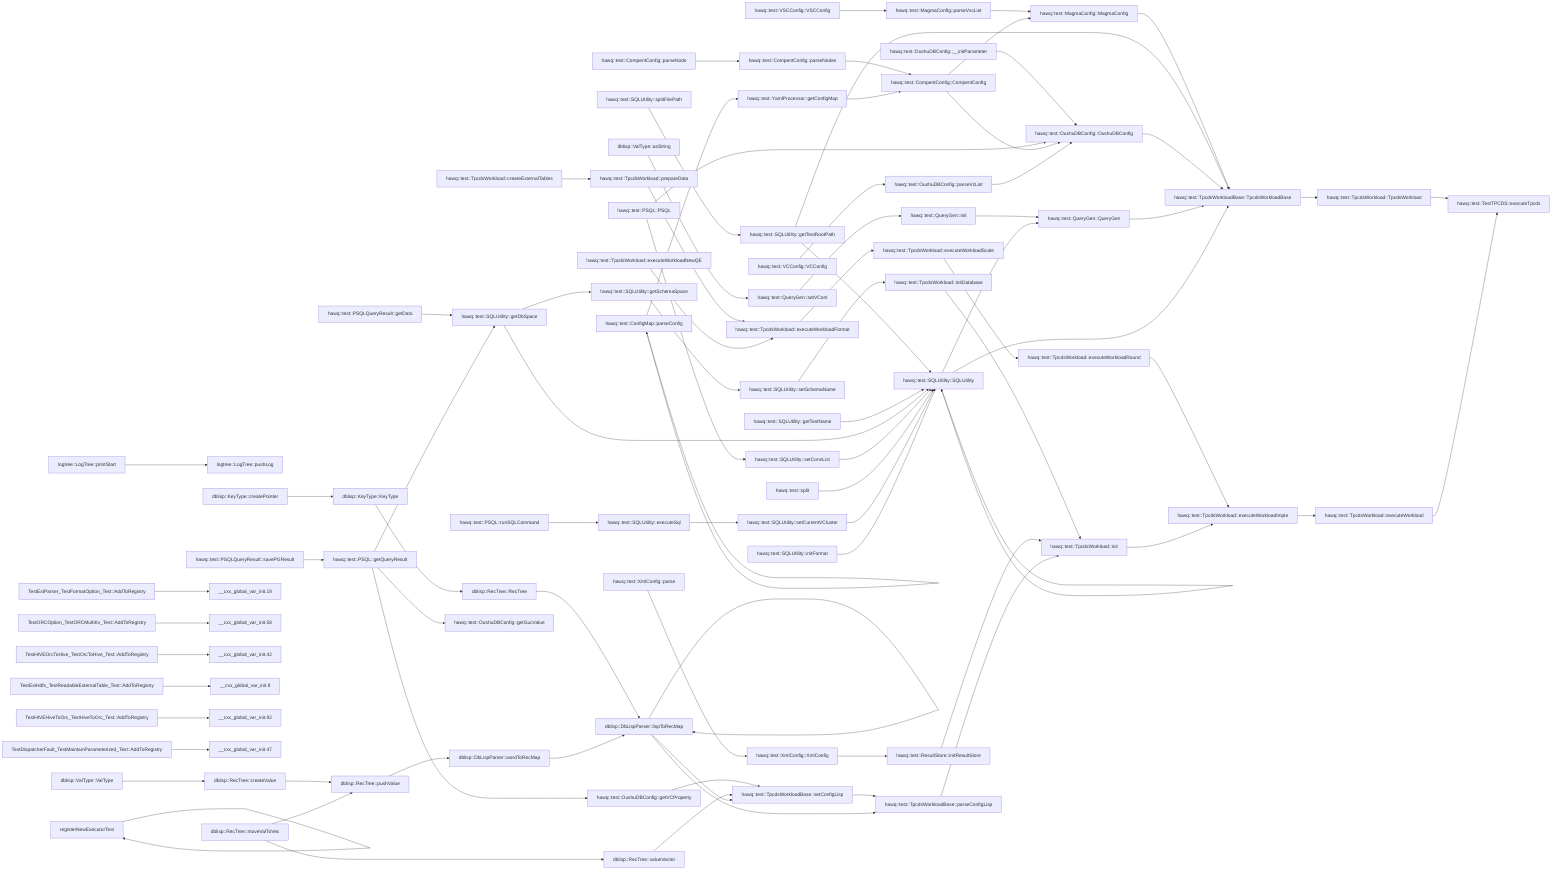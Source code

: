 graph LR
 hawq::test::CompentConfig::parseNode -->  hawq::test::CompentConfig::parseNodes
 hawq::test::MagmaConfig::MagmaConfig -->  hawq::test::TpcdsWorkloadBase::TpcdsWorkloadBase
 hawq::test::ConfigMap::parseConfig -->  hawq::test::ConfigMap::parseConfig
 hawq::test::ConfigMap::parseConfig -->  hawq::test::YamlProcessor::getConfigMap
 dblisp::ValType::asString -->  hawq::test::QueryGen::setVConf
 hawq::test::QueryGen::setVConf -->  hawq::test::QueryGen::init
 hawq::test::OushuDBConfig::__initParameter -->  hawq::test::OushuDBConfig::OushuDBConfig
 hawq::test::SQLUtility::getTestRootPath -->  hawq::test::SQLUtility::SQLUtility
 hawq::test::SQLUtility::getTestRootPath -->  hawq::test::TpcdsWorkloadBase::TpcdsWorkloadBase
 hawq::test::SQLUtility::splitFilePath -->  hawq::test::SQLUtility::getTestRootPath
 dblisp::RecTree::RecTree -->  dblisp::DbLispParser::lispToRecMap
 dblisp::KeyType::KeyType -->  dblisp::RecTree::RecTree
 hawq::test::TpcdsWorkload::initDatabase -->  hawq::test::TpcdsWorkload::init
 hawq::test::QueryGen::init -->  hawq::test::QueryGen::QueryGen
 hawq::test::SQLUtility::getSchemaSpace -->  hawq::test::SQLUtility::setSchemaName
 hawq::test::CompentConfig::parseNodes -->  hawq::test::CompentConfig::CompentConfig
 hawq::test::SQLUtility::getTestName -->  hawq::test::SQLUtility::SQLUtility
 hawq::test::SQLUtility::getDbSpace -->  hawq::test::SQLUtility::getSchemaSpace
 hawq::test::SQLUtility::getDbSpace -->  hawq::test::SQLUtility::SQLUtility
 hawq::test::PSQLQueryResult::getData -->  hawq::test::SQLUtility::getDbSpace
 hawq::test::MagmaConfig::parseVscList -->  hawq::test::MagmaConfig::MagmaConfig
 dblisp::RecTree::pushValue -->  dblisp::DbLispParser::wordToRecMap
 hawq::test::VSCConfig::VSCConfig -->  hawq::test::MagmaConfig::parseVscList
 hawq::test::TpcdsWorkload::prepareData -->  hawq::test::TpcdsWorkload::executeWorkloadFormat
 logtree::LogTree::printStart -->  logtree::LogTree::pushLog
 hawq::test::OushuDBConfig::OushuDBConfig -->  hawq::test::TpcdsWorkloadBase::TpcdsWorkloadBase
 hawq::test::TpcdsWorkload::executeWorkloadNewQE -->  hawq::test::TpcdsWorkload::executeWorkloadFormat
 hawq::test::YamlProcessor::getConfigMap -->  hawq::test::CompentConfig::CompentConfig
 hawq::test::PSQL::PSQL -->  hawq::test::SQLUtility::setConnList
 hawq::test::PSQL::PSQL -->  hawq::test::OushuDBConfig::OushuDBConfig
 registerNewExecutorTest -->  registerNewExecutorTest
 hawq::test::SQLUtility::setConnList -->  hawq::test::SQLUtility::SQLUtility
 hawq::test::TpcdsWorkload::executeWorkloadScale -->  hawq::test::TpcdsWorkload::executeWorkloadRound
 hawq::test::QueryGen::QueryGen -->  hawq::test::TpcdsWorkloadBase::TpcdsWorkloadBase
 hawq::test::TpcdsWorkload::executeWorkloadFormat -->  hawq::test::TpcdsWorkload::executeWorkloadScale
 hawq::test::TpcdsWorkload::executeWorkloadRound -->  hawq::test::TpcdsWorkload::executeWorkloadImple
 hawq::test::ResultStore::initResultStore -->  hawq::test::TpcdsWorkload::init
 hawq::test::VCConfig::VCConfig -->  hawq::test::OushuDBConfig::parseVcList
 hawq::test::SQLUtility::executeSql -->  hawq::test::SQLUtility::setCurrentVCluster
 hawq::test::OushuDBConfig::getVCProperty -->  hawq::test::TpcdsWorkloadBase::setConfigLisp
 hawq::test::split -->  hawq::test::SQLUtility::SQLUtility
 dblisp::RecTree::valueVector -->  hawq::test::TpcdsWorkloadBase::setConfigLisp
 dblisp::DbLispParser::wordToRecMap -->  dblisp::DbLispParser::lispToRecMap
 hawq::test::PSQL::runSQLCommand -->  hawq::test::SQLUtility::executeSql
 dblisp::RecTree::createValue -->  dblisp::RecTree::pushValue
 hawq::test::CompentConfig::CompentConfig -->  hawq::test::MagmaConfig::MagmaConfig
 hawq::test::CompentConfig::CompentConfig -->  hawq::test::OushuDBConfig::OushuDBConfig
 dblisp::RecTree::moveValToVec -->  dblisp::RecTree::pushValue
 dblisp::RecTree::moveValToVec -->  dblisp::RecTree::valueVector
 hawq::test::TpcdsWorkload::executeWorkloadImple -->  hawq::test::TpcdsWorkload::executeWorkload
 hawq::test::PSQL::getQueryResult -->  hawq::test::OushuDBConfig::getGucValue
 hawq::test::PSQL::getQueryResult -->  hawq::test::OushuDBConfig::getVCProperty
 hawq::test::PSQL::getQueryResult -->  hawq::test::SQLUtility::getDbSpace
 hawq::test::TpcdsWorkload::TpcdsWorkload -->  hawq::test::TestTPCDS::executeTpcds
 TestExtParser_TestFormatOption_Test::AddToRegistry -->  __cxx_global_var_init.19
 hawq::test::TpcdsWorkloadBase::TpcdsWorkloadBase -->  hawq::test::TpcdsWorkload::TpcdsWorkload
 hawq::test::XmlConfig::XmlConfig -->  hawq::test::ResultStore::initResultStore
 hawq::test::SQLUtility::setCurrentVCluster -->  hawq::test::SQLUtility::SQLUtility
 hawq::test::SQLUtility::initFormat -->  hawq::test::SQLUtility::SQLUtility
 hawq::test::TpcdsWorkloadBase::setConfigLisp -->  hawq::test::TpcdsWorkloadBase::parseConfigLisp
 dblisp::DbLispParser::lispToRecMap -->  hawq::test::TpcdsWorkloadBase::parseConfigLisp
 dblisp::DbLispParser::lispToRecMap -->  hawq::test::TpcdsWorkloadBase::setConfigLisp
 dblisp::DbLispParser::lispToRecMap -->  dblisp::DbLispParser::lispToRecMap
 hawq::test::TpcdsWorkload::executeWorkload -->  hawq::test::TestTPCDS::executeTpcds
 hawq::test::XmlConfig::parse -->  hawq::test::XmlConfig::XmlConfig
 TestORCOption_TestORCMultiKv_Test::AddToRegistry -->  __cxx_global_var_init.58
 dblisp::ValType::ValType -->  dblisp::RecTree::createValue
 TestHIVEOrcToHive_TestOrcToHive_Test::AddToRegistry -->  __cxx_global_var_init.42
 hawq::test::TpcdsWorkloadBase::parseConfigLisp -->  hawq::test::TpcdsWorkload::init
 hawq::test::OushuDBConfig::parseVcList -->  hawq::test::OushuDBConfig::OushuDBConfig
 TestExtHdfs_TestReadableExternalTable_Test::AddToRegistry -->  __cxx_global_var_init.9
 TestHIVEHiveToOrc_TestHiveToOrc_Test::AddToRegistry -->  __cxx_global_var_init.92
 TestDispatcherFault_TestMaintainParameterized_Test::AddToRegistry -->  __cxx_global_var_init.47
 hawq::test::SQLUtility::SQLUtility -->  hawq::test::SQLUtility::SQLUtility
 hawq::test::SQLUtility::SQLUtility -->  hawq::test::TpcdsWorkloadBase::TpcdsWorkloadBase
 hawq::test::SQLUtility::SQLUtility -->  hawq::test::QueryGen::QueryGen
 hawq::test::TpcdsWorkload::init -->  hawq::test::TpcdsWorkload::executeWorkloadImple
 hawq::test::SQLUtility::setSchemaName -->  hawq::test::TpcdsWorkload::initDatabase
 hawq::test::PSQLQueryResult::savePGResult -->  hawq::test::PSQL::getQueryResult
 dblisp::KeyType::createPointer -->  dblisp::KeyType::KeyType
 hawq::test::TpcdsWorkload::createExternalTables -->  hawq::test::TpcdsWorkload::prepareData